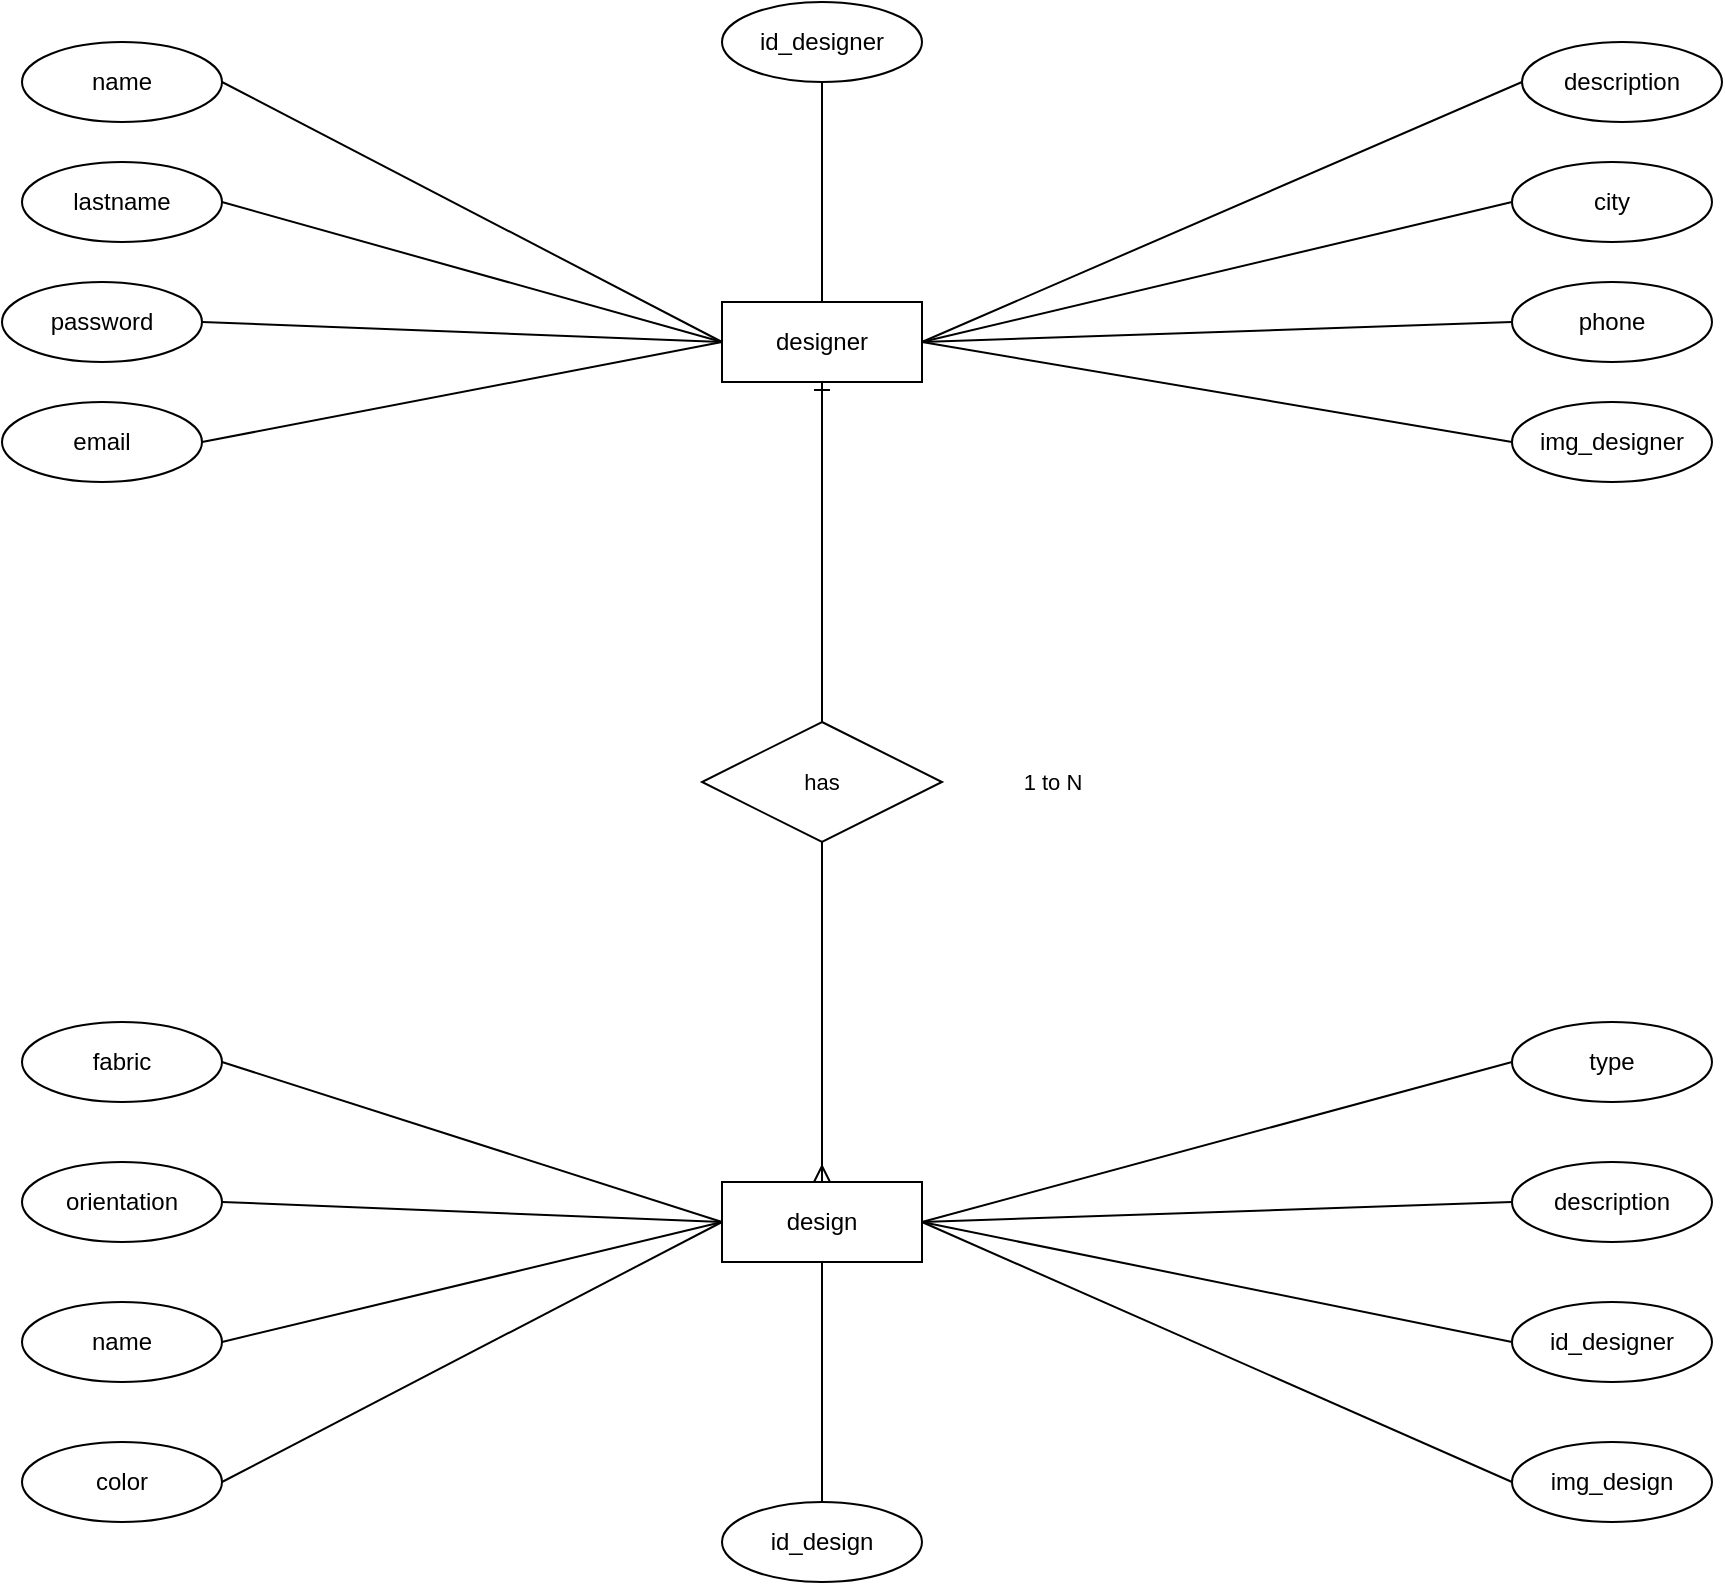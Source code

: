 <mxfile version="26.2.2">
  <diagram id="R2lEEEUBdFMjLlhIrx00" name="Page-1">
    <mxGraphModel dx="2918" dy="1201" grid="1" gridSize="10" guides="1" tooltips="1" connect="1" arrows="1" fold="1" page="1" pageScale="1" pageWidth="850" pageHeight="1100" math="0" shadow="0" extFonts="Permanent Marker^https://fonts.googleapis.com/css?family=Permanent+Marker">
      <root>
        <mxCell id="0" />
        <mxCell id="1" parent="0" />
        <mxCell id="8m9oUnXXxjG7S8oi_13o-1" value="designer" style="whiteSpace=wrap;html=1;align=center;" vertex="1" parent="1">
          <mxGeometry x="-20" y="340" width="100" height="40" as="geometry" />
        </mxCell>
        <mxCell id="8m9oUnXXxjG7S8oi_13o-14" style="edgeStyle=none;shape=connector;rounded=0;orthogonalLoop=1;jettySize=auto;html=1;exitX=1;exitY=0.5;exitDx=0;exitDy=0;entryX=0;entryY=0.5;entryDx=0;entryDy=0;strokeColor=default;align=center;verticalAlign=middle;fontFamily=Helvetica;fontSize=11;fontColor=default;labelBackgroundColor=default;startFill=0;endArrow=none;" edge="1" parent="1" source="8m9oUnXXxjG7S8oi_13o-2" target="8m9oUnXXxjG7S8oi_13o-1">
          <mxGeometry relative="1" as="geometry" />
        </mxCell>
        <mxCell id="8m9oUnXXxjG7S8oi_13o-2" value="name" style="ellipse;whiteSpace=wrap;html=1;align=center;" vertex="1" parent="1">
          <mxGeometry x="-370" y="210" width="100" height="40" as="geometry" />
        </mxCell>
        <mxCell id="8m9oUnXXxjG7S8oi_13o-13" style="edgeStyle=none;shape=connector;rounded=0;orthogonalLoop=1;jettySize=auto;html=1;exitX=1;exitY=0.5;exitDx=0;exitDy=0;strokeColor=default;align=center;verticalAlign=middle;fontFamily=Helvetica;fontSize=11;fontColor=default;labelBackgroundColor=default;startFill=0;endArrow=none;entryX=0;entryY=0.5;entryDx=0;entryDy=0;" edge="1" parent="1" source="8m9oUnXXxjG7S8oi_13o-3" target="8m9oUnXXxjG7S8oi_13o-1">
          <mxGeometry relative="1" as="geometry">
            <mxPoint x="30" y="460" as="targetPoint" />
          </mxGeometry>
        </mxCell>
        <mxCell id="8m9oUnXXxjG7S8oi_13o-3" value="lastname" style="ellipse;whiteSpace=wrap;html=1;align=center;" vertex="1" parent="1">
          <mxGeometry x="-370" y="270" width="100" height="40" as="geometry" />
        </mxCell>
        <mxCell id="8m9oUnXXxjG7S8oi_13o-12" style="edgeStyle=none;shape=connector;rounded=0;orthogonalLoop=1;jettySize=auto;html=1;exitX=1;exitY=0.5;exitDx=0;exitDy=0;entryX=0;entryY=0.5;entryDx=0;entryDy=0;strokeColor=default;align=center;verticalAlign=middle;fontFamily=Helvetica;fontSize=11;fontColor=default;labelBackgroundColor=default;startFill=0;endArrow=none;" edge="1" parent="1" source="8m9oUnXXxjG7S8oi_13o-4" target="8m9oUnXXxjG7S8oi_13o-1">
          <mxGeometry relative="1" as="geometry" />
        </mxCell>
        <mxCell id="8m9oUnXXxjG7S8oi_13o-4" value="password" style="ellipse;whiteSpace=wrap;html=1;align=center;" vertex="1" parent="1">
          <mxGeometry x="-380" y="330" width="100" height="40" as="geometry" />
        </mxCell>
        <mxCell id="8m9oUnXXxjG7S8oi_13o-11" style="rounded=0;orthogonalLoop=1;jettySize=auto;html=1;exitX=1;exitY=0.5;exitDx=0;exitDy=0;entryX=0;entryY=0.5;entryDx=0;entryDy=0;endArrow=none;startFill=0;" edge="1" parent="1" source="8m9oUnXXxjG7S8oi_13o-5" target="8m9oUnXXxjG7S8oi_13o-1">
          <mxGeometry relative="1" as="geometry" />
        </mxCell>
        <mxCell id="8m9oUnXXxjG7S8oi_13o-5" value="email" style="ellipse;whiteSpace=wrap;html=1;align=center;" vertex="1" parent="1">
          <mxGeometry x="-380" y="390" width="100" height="40" as="geometry" />
        </mxCell>
        <mxCell id="8m9oUnXXxjG7S8oi_13o-15" style="edgeStyle=none;shape=connector;rounded=0;orthogonalLoop=1;jettySize=auto;html=1;exitX=0.5;exitY=1;exitDx=0;exitDy=0;entryX=0.5;entryY=0;entryDx=0;entryDy=0;strokeColor=default;align=center;verticalAlign=middle;fontFamily=Helvetica;fontSize=11;fontColor=default;labelBackgroundColor=default;startFill=0;endArrow=none;" edge="1" parent="1" source="8m9oUnXXxjG7S8oi_13o-6" target="8m9oUnXXxjG7S8oi_13o-1">
          <mxGeometry relative="1" as="geometry" />
        </mxCell>
        <mxCell id="8m9oUnXXxjG7S8oi_13o-6" value="id_designer" style="ellipse;whiteSpace=wrap;html=1;align=center;" vertex="1" parent="1">
          <mxGeometry x="-20" y="190" width="100" height="40" as="geometry" />
        </mxCell>
        <mxCell id="8m9oUnXXxjG7S8oi_13o-16" style="edgeStyle=none;shape=connector;rounded=0;orthogonalLoop=1;jettySize=auto;html=1;exitX=0;exitY=0.5;exitDx=0;exitDy=0;entryX=1;entryY=0.5;entryDx=0;entryDy=0;strokeColor=default;align=center;verticalAlign=middle;fontFamily=Helvetica;fontSize=11;fontColor=default;labelBackgroundColor=default;startFill=0;endArrow=none;" edge="1" parent="1" source="8m9oUnXXxjG7S8oi_13o-7" target="8m9oUnXXxjG7S8oi_13o-1">
          <mxGeometry relative="1" as="geometry" />
        </mxCell>
        <mxCell id="8m9oUnXXxjG7S8oi_13o-7" value="description" style="ellipse;whiteSpace=wrap;html=1;align=center;" vertex="1" parent="1">
          <mxGeometry x="380" y="210" width="100" height="40" as="geometry" />
        </mxCell>
        <mxCell id="8m9oUnXXxjG7S8oi_13o-17" style="edgeStyle=none;shape=connector;rounded=0;orthogonalLoop=1;jettySize=auto;html=1;exitX=0;exitY=0.5;exitDx=0;exitDy=0;entryX=1;entryY=0.5;entryDx=0;entryDy=0;strokeColor=default;align=center;verticalAlign=middle;fontFamily=Helvetica;fontSize=11;fontColor=default;labelBackgroundColor=default;startFill=0;endArrow=none;" edge="1" parent="1" source="8m9oUnXXxjG7S8oi_13o-8" target="8m9oUnXXxjG7S8oi_13o-1">
          <mxGeometry relative="1" as="geometry" />
        </mxCell>
        <mxCell id="8m9oUnXXxjG7S8oi_13o-8" value="city" style="ellipse;whiteSpace=wrap;html=1;align=center;" vertex="1" parent="1">
          <mxGeometry x="375" y="270" width="100" height="40" as="geometry" />
        </mxCell>
        <mxCell id="8m9oUnXXxjG7S8oi_13o-18" style="edgeStyle=none;shape=connector;rounded=0;orthogonalLoop=1;jettySize=auto;html=1;exitX=0;exitY=0.5;exitDx=0;exitDy=0;strokeColor=default;align=center;verticalAlign=middle;fontFamily=Helvetica;fontSize=11;fontColor=default;labelBackgroundColor=default;startFill=0;endArrow=none;entryX=1;entryY=0.5;entryDx=0;entryDy=0;" edge="1" parent="1" source="8m9oUnXXxjG7S8oi_13o-9" target="8m9oUnXXxjG7S8oi_13o-1">
          <mxGeometry relative="1" as="geometry">
            <mxPoint x="130" y="410" as="targetPoint" />
          </mxGeometry>
        </mxCell>
        <mxCell id="8m9oUnXXxjG7S8oi_13o-9" value="phone" style="ellipse;whiteSpace=wrap;html=1;align=center;" vertex="1" parent="1">
          <mxGeometry x="375" y="330" width="100" height="40" as="geometry" />
        </mxCell>
        <mxCell id="8m9oUnXXxjG7S8oi_13o-19" style="edgeStyle=none;shape=connector;rounded=0;orthogonalLoop=1;jettySize=auto;html=1;exitX=0;exitY=0.5;exitDx=0;exitDy=0;strokeColor=default;align=center;verticalAlign=middle;fontFamily=Helvetica;fontSize=11;fontColor=default;labelBackgroundColor=default;startFill=0;endArrow=none;entryX=1;entryY=0.5;entryDx=0;entryDy=0;" edge="1" parent="1" source="8m9oUnXXxjG7S8oi_13o-10" target="8m9oUnXXxjG7S8oi_13o-1">
          <mxGeometry relative="1" as="geometry">
            <mxPoint x="130" y="410" as="targetPoint" />
          </mxGeometry>
        </mxCell>
        <mxCell id="8m9oUnXXxjG7S8oi_13o-10" value="img_designer" style="ellipse;whiteSpace=wrap;html=1;align=center;" vertex="1" parent="1">
          <mxGeometry x="375" y="390" width="100" height="40" as="geometry" />
        </mxCell>
        <mxCell id="8m9oUnXXxjG7S8oi_13o-21" value="design" style="whiteSpace=wrap;html=1;align=center;" vertex="1" parent="1">
          <mxGeometry x="-20" y="780" width="100" height="40" as="geometry" />
        </mxCell>
        <mxCell id="8m9oUnXXxjG7S8oi_13o-23" style="edgeStyle=none;shape=connector;rounded=0;orthogonalLoop=1;jettySize=auto;html=1;exitX=0.5;exitY=0;exitDx=0;exitDy=0;entryX=0.5;entryY=1;entryDx=0;entryDy=0;strokeColor=default;align=center;verticalAlign=middle;fontFamily=Helvetica;fontSize=11;fontColor=default;labelBackgroundColor=default;startFill=0;endArrow=ERone;endFill=0;" edge="1" parent="1" source="8m9oUnXXxjG7S8oi_13o-22" target="8m9oUnXXxjG7S8oi_13o-1">
          <mxGeometry relative="1" as="geometry" />
        </mxCell>
        <mxCell id="8m9oUnXXxjG7S8oi_13o-24" style="edgeStyle=none;shape=connector;rounded=0;orthogonalLoop=1;jettySize=auto;html=1;exitX=0.5;exitY=1;exitDx=0;exitDy=0;entryX=0.5;entryY=0;entryDx=0;entryDy=0;strokeColor=default;align=center;verticalAlign=middle;fontFamily=Helvetica;fontSize=11;fontColor=default;labelBackgroundColor=default;startFill=0;endArrow=ERmany;endFill=0;" edge="1" parent="1" source="8m9oUnXXxjG7S8oi_13o-22" target="8m9oUnXXxjG7S8oi_13o-21">
          <mxGeometry relative="1" as="geometry" />
        </mxCell>
        <mxCell id="8m9oUnXXxjG7S8oi_13o-22" value="has" style="shape=rhombus;perimeter=rhombusPerimeter;whiteSpace=wrap;html=1;align=center;fontFamily=Helvetica;fontSize=11;fontColor=default;labelBackgroundColor=default;" vertex="1" parent="1">
          <mxGeometry x="-30" y="550" width="120" height="60" as="geometry" />
        </mxCell>
        <mxCell id="8m9oUnXXxjG7S8oi_13o-25" value="1 to N" style="text;html=1;align=center;verticalAlign=middle;resizable=0;points=[];autosize=1;strokeColor=none;fillColor=none;fontFamily=Helvetica;fontSize=11;fontColor=default;labelBackgroundColor=default;" vertex="1" parent="1">
          <mxGeometry x="120" y="565" width="50" height="30" as="geometry" />
        </mxCell>
        <mxCell id="8m9oUnXXxjG7S8oi_13o-37" style="edgeStyle=none;shape=connector;rounded=0;orthogonalLoop=1;jettySize=auto;html=1;exitX=1;exitY=0.5;exitDx=0;exitDy=0;entryX=0;entryY=0.5;entryDx=0;entryDy=0;strokeColor=default;align=center;verticalAlign=middle;fontFamily=Helvetica;fontSize=11;fontColor=default;labelBackgroundColor=default;startFill=0;endArrow=none;" edge="1" parent="1" source="8m9oUnXXxjG7S8oi_13o-26" target="8m9oUnXXxjG7S8oi_13o-21">
          <mxGeometry relative="1" as="geometry" />
        </mxCell>
        <mxCell id="8m9oUnXXxjG7S8oi_13o-26" value="name" style="ellipse;whiteSpace=wrap;html=1;align=center;" vertex="1" parent="1">
          <mxGeometry x="-370" y="840" width="100" height="40" as="geometry" />
        </mxCell>
        <mxCell id="8m9oUnXXxjG7S8oi_13o-39" style="edgeStyle=none;shape=connector;rounded=0;orthogonalLoop=1;jettySize=auto;html=1;exitX=0.5;exitY=0;exitDx=0;exitDy=0;entryX=0.5;entryY=1;entryDx=0;entryDy=0;strokeColor=default;align=center;verticalAlign=middle;fontFamily=Helvetica;fontSize=11;fontColor=default;labelBackgroundColor=default;startFill=0;endArrow=none;" edge="1" parent="1" source="8m9oUnXXxjG7S8oi_13o-27" target="8m9oUnXXxjG7S8oi_13o-21">
          <mxGeometry relative="1" as="geometry" />
        </mxCell>
        <mxCell id="8m9oUnXXxjG7S8oi_13o-27" value="id_design" style="ellipse;whiteSpace=wrap;html=1;align=center;" vertex="1" parent="1">
          <mxGeometry x="-20" y="940" width="100" height="40" as="geometry" />
        </mxCell>
        <mxCell id="8m9oUnXXxjG7S8oi_13o-36" style="edgeStyle=none;shape=connector;rounded=0;orthogonalLoop=1;jettySize=auto;html=1;exitX=1;exitY=0.5;exitDx=0;exitDy=0;strokeColor=default;align=center;verticalAlign=middle;fontFamily=Helvetica;fontSize=11;fontColor=default;labelBackgroundColor=default;startFill=0;endArrow=none;" edge="1" parent="1" source="8m9oUnXXxjG7S8oi_13o-28">
          <mxGeometry relative="1" as="geometry">
            <mxPoint x="-20" y="800" as="targetPoint" />
          </mxGeometry>
        </mxCell>
        <mxCell id="8m9oUnXXxjG7S8oi_13o-28" value="orientation" style="ellipse;whiteSpace=wrap;html=1;align=center;" vertex="1" parent="1">
          <mxGeometry x="-370" y="770" width="100" height="40" as="geometry" />
        </mxCell>
        <mxCell id="8m9oUnXXxjG7S8oi_13o-35" style="edgeStyle=none;shape=connector;rounded=0;orthogonalLoop=1;jettySize=auto;html=1;exitX=1;exitY=0.5;exitDx=0;exitDy=0;entryX=0;entryY=0.5;entryDx=0;entryDy=0;strokeColor=default;align=center;verticalAlign=middle;fontFamily=Helvetica;fontSize=11;fontColor=default;labelBackgroundColor=default;startFill=0;endArrow=none;" edge="1" parent="1" source="8m9oUnXXxjG7S8oi_13o-29" target="8m9oUnXXxjG7S8oi_13o-21">
          <mxGeometry relative="1" as="geometry" />
        </mxCell>
        <mxCell id="8m9oUnXXxjG7S8oi_13o-29" value="fabric" style="ellipse;whiteSpace=wrap;html=1;align=center;" vertex="1" parent="1">
          <mxGeometry x="-370" y="700" width="100" height="40" as="geometry" />
        </mxCell>
        <mxCell id="8m9oUnXXxjG7S8oi_13o-38" style="edgeStyle=none;shape=connector;rounded=0;orthogonalLoop=1;jettySize=auto;html=1;exitX=1;exitY=0.5;exitDx=0;exitDy=0;entryX=0;entryY=0.5;entryDx=0;entryDy=0;strokeColor=default;align=center;verticalAlign=middle;fontFamily=Helvetica;fontSize=11;fontColor=default;labelBackgroundColor=default;startFill=0;endArrow=none;" edge="1" parent="1" source="8m9oUnXXxjG7S8oi_13o-30" target="8m9oUnXXxjG7S8oi_13o-21">
          <mxGeometry relative="1" as="geometry" />
        </mxCell>
        <mxCell id="8m9oUnXXxjG7S8oi_13o-30" value="color" style="ellipse;whiteSpace=wrap;html=1;align=center;" vertex="1" parent="1">
          <mxGeometry x="-370" y="910" width="100" height="40" as="geometry" />
        </mxCell>
        <mxCell id="8m9oUnXXxjG7S8oi_13o-42" style="edgeStyle=none;shape=connector;rounded=0;orthogonalLoop=1;jettySize=auto;html=1;exitX=0;exitY=0.5;exitDx=0;exitDy=0;entryX=1;entryY=0.5;entryDx=0;entryDy=0;strokeColor=default;align=center;verticalAlign=middle;fontFamily=Helvetica;fontSize=11;fontColor=default;labelBackgroundColor=default;startFill=0;endArrow=none;" edge="1" parent="1" source="8m9oUnXXxjG7S8oi_13o-31" target="8m9oUnXXxjG7S8oi_13o-21">
          <mxGeometry relative="1" as="geometry" />
        </mxCell>
        <mxCell id="8m9oUnXXxjG7S8oi_13o-31" value="id_designer" style="ellipse;whiteSpace=wrap;html=1;align=center;" vertex="1" parent="1">
          <mxGeometry x="375" y="840" width="100" height="40" as="geometry" />
        </mxCell>
        <mxCell id="8m9oUnXXxjG7S8oi_13o-41" style="edgeStyle=none;shape=connector;rounded=0;orthogonalLoop=1;jettySize=auto;html=1;exitX=0;exitY=0.5;exitDx=0;exitDy=0;entryX=1;entryY=0.5;entryDx=0;entryDy=0;strokeColor=default;align=center;verticalAlign=middle;fontFamily=Helvetica;fontSize=11;fontColor=default;labelBackgroundColor=default;startFill=0;endArrow=none;" edge="1" parent="1" source="8m9oUnXXxjG7S8oi_13o-32" target="8m9oUnXXxjG7S8oi_13o-21">
          <mxGeometry relative="1" as="geometry" />
        </mxCell>
        <mxCell id="8m9oUnXXxjG7S8oi_13o-32" value="description" style="ellipse;whiteSpace=wrap;html=1;align=center;" vertex="1" parent="1">
          <mxGeometry x="375" y="770" width="100" height="40" as="geometry" />
        </mxCell>
        <mxCell id="8m9oUnXXxjG7S8oi_13o-40" style="edgeStyle=none;shape=connector;rounded=0;orthogonalLoop=1;jettySize=auto;html=1;exitX=0;exitY=0.5;exitDx=0;exitDy=0;entryX=1;entryY=0.5;entryDx=0;entryDy=0;strokeColor=default;align=center;verticalAlign=middle;fontFamily=Helvetica;fontSize=11;fontColor=default;labelBackgroundColor=default;startFill=0;endArrow=none;" edge="1" parent="1" source="8m9oUnXXxjG7S8oi_13o-33" target="8m9oUnXXxjG7S8oi_13o-21">
          <mxGeometry relative="1" as="geometry" />
        </mxCell>
        <mxCell id="8m9oUnXXxjG7S8oi_13o-33" value="type" style="ellipse;whiteSpace=wrap;html=1;align=center;" vertex="1" parent="1">
          <mxGeometry x="375" y="700" width="100" height="40" as="geometry" />
        </mxCell>
        <mxCell id="8m9oUnXXxjG7S8oi_13o-43" style="edgeStyle=none;shape=connector;rounded=0;orthogonalLoop=1;jettySize=auto;html=1;exitX=0;exitY=0.5;exitDx=0;exitDy=0;entryX=1;entryY=0.5;entryDx=0;entryDy=0;strokeColor=default;align=center;verticalAlign=middle;fontFamily=Helvetica;fontSize=11;fontColor=default;labelBackgroundColor=default;startFill=0;endArrow=none;" edge="1" parent="1" source="8m9oUnXXxjG7S8oi_13o-34" target="8m9oUnXXxjG7S8oi_13o-21">
          <mxGeometry relative="1" as="geometry" />
        </mxCell>
        <mxCell id="8m9oUnXXxjG7S8oi_13o-34" value="img_design" style="ellipse;whiteSpace=wrap;html=1;align=center;" vertex="1" parent="1">
          <mxGeometry x="375" y="910" width="100" height="40" as="geometry" />
        </mxCell>
      </root>
    </mxGraphModel>
  </diagram>
</mxfile>
